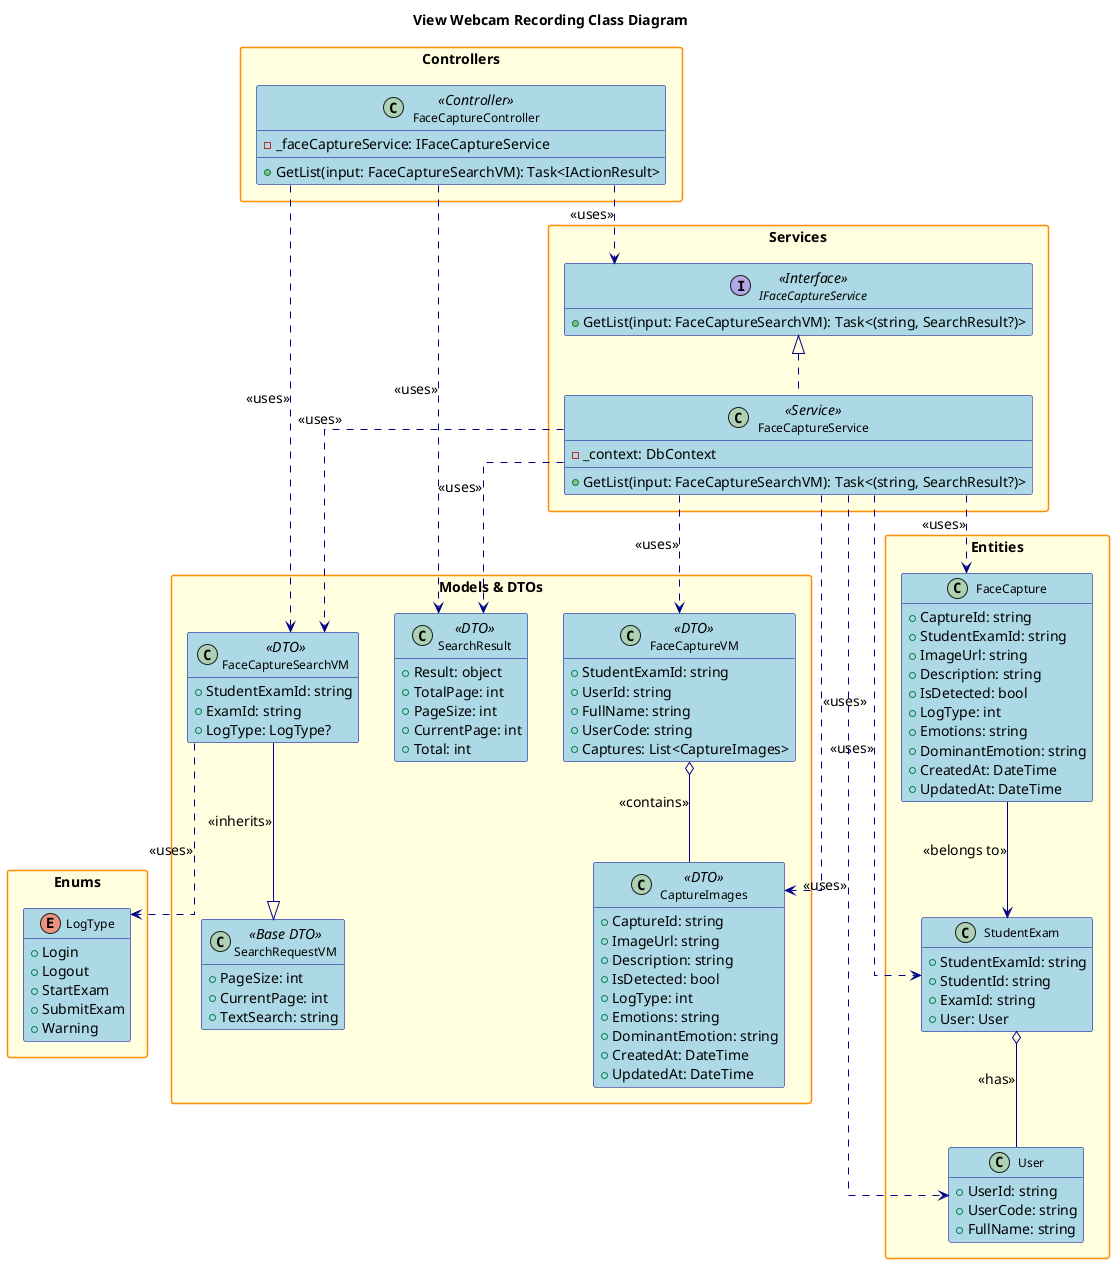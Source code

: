 @startuml
' Class Diagram for View Webcam Recording Feature

title View Webcam Recording Class Diagram

hide empty members
skinparam packageStyle rectangle
skinparam linetype ortho
skinparam defaultFontSize 14
skinparam defaultFontName Arial
skinparam classFontSize 12
skinparam classFontName Arial
skinparam noteFontSize 11
skinparam noteFontName Arial

' Increase spacing and sizing
skinparam class {
    BackgroundColor LightBlue
    BorderColor DarkBlue
    ArrowColor DarkBlue
    FontSize 12
}

skinparam package {
    BackgroundColor LightYellow
    BorderColor DarkOrange
    FontSize 14
    FontStyle bold
}

skinparam interface {
    BackgroundColor LightGreen
    BorderColor DarkGreen
    FontSize 12
}

skinparam enum {
    BackgroundColor LightCyan
    BorderColor DarkCyan
    FontSize 12
}

package "Controllers" {
    class FaceCaptureController <<Controller>> {
        - _faceCaptureService: IFaceCaptureService
        + GetList(input: FaceCaptureSearchVM): Task<IActionResult>
    }
}

package "Services" {
    interface IFaceCaptureService <<Interface>> {
        + GetList(input: FaceCaptureSearchVM): Task<(string, SearchResult?)>
    }
    class FaceCaptureService <<Service>> {
        - _context: DbContext
        + GetList(input: FaceCaptureSearchVM): Task<(string, SearchResult?)>
    }
}

package "Models & DTOs" {
    class FaceCaptureSearchVM <<DTO>> {
        + StudentExamId: string
        + ExamId: string
        + LogType: LogType?
    }
    class SearchRequestVM <<Base DTO>> {
        + PageSize: int
        + CurrentPage: int
        + TextSearch: string
    }
    class FaceCaptureVM <<DTO>> {
        + StudentExamId: string
        + UserId: string
        + FullName: string
        + UserCode: string
        + Captures: List<CaptureImages>
    }
    class CaptureImages <<DTO>> {
        + CaptureId: string
        + ImageUrl: string
        + Description: string
        + IsDetected: bool
        + LogType: int
        + Emotions: string
        + DominantEmotion: string
        + CreatedAt: DateTime
        + UpdatedAt: DateTime
    }
    class SearchResult <<DTO>> {
        + Result: object
        + TotalPage: int
        + PageSize: int
        + CurrentPage: int
        + Total: int
    }
}

package "Entities" {
    class FaceCapture {
        + CaptureId: string
        + StudentExamId: string
        + ImageUrl: string
        + Description: string
        + IsDetected: bool
        + LogType: int
        + Emotions: string
        + DominantEmotion: string
        + CreatedAt: DateTime
        + UpdatedAt: DateTime
    }
    class StudentExam {
        + StudentExamId: string
        + StudentId: string
        + ExamId: string
        + User: User
    }
    class User {
        + UserId: string
        + UserCode: string
        + FullName: string
    }
}

package "Enums" {
    enum LogType {
        + Login
        + Logout
        + StartExam
        + SubmitExam
        + Warning
    }
}

' Relationships
FaceCaptureController ..> IFaceCaptureService : <<uses>>
FaceCaptureController ..> FaceCaptureSearchVM : <<uses>>
FaceCaptureController ..> SearchResult : <<uses>>

IFaceCaptureService <|.. FaceCaptureService
FaceCaptureService ..> FaceCapture : <<uses>>
FaceCaptureService ..> StudentExam : <<uses>>
FaceCaptureService ..> User : <<uses>>
FaceCaptureService ..> FaceCaptureSearchVM : <<uses>>
FaceCaptureService ..> SearchResult : <<uses>>
FaceCaptureService ..> FaceCaptureVM : <<uses>>
FaceCaptureService ..> CaptureImages : <<uses>>

FaceCaptureSearchVM --|> SearchRequestVM : <<inherits>>
FaceCaptureSearchVM ..> LogType : <<uses>>

FaceCapture --> StudentExam : <<belongs to>>
StudentExam o-- User : <<has>>
FaceCaptureVM o-- CaptureImages : <<contains>>

@enduml 